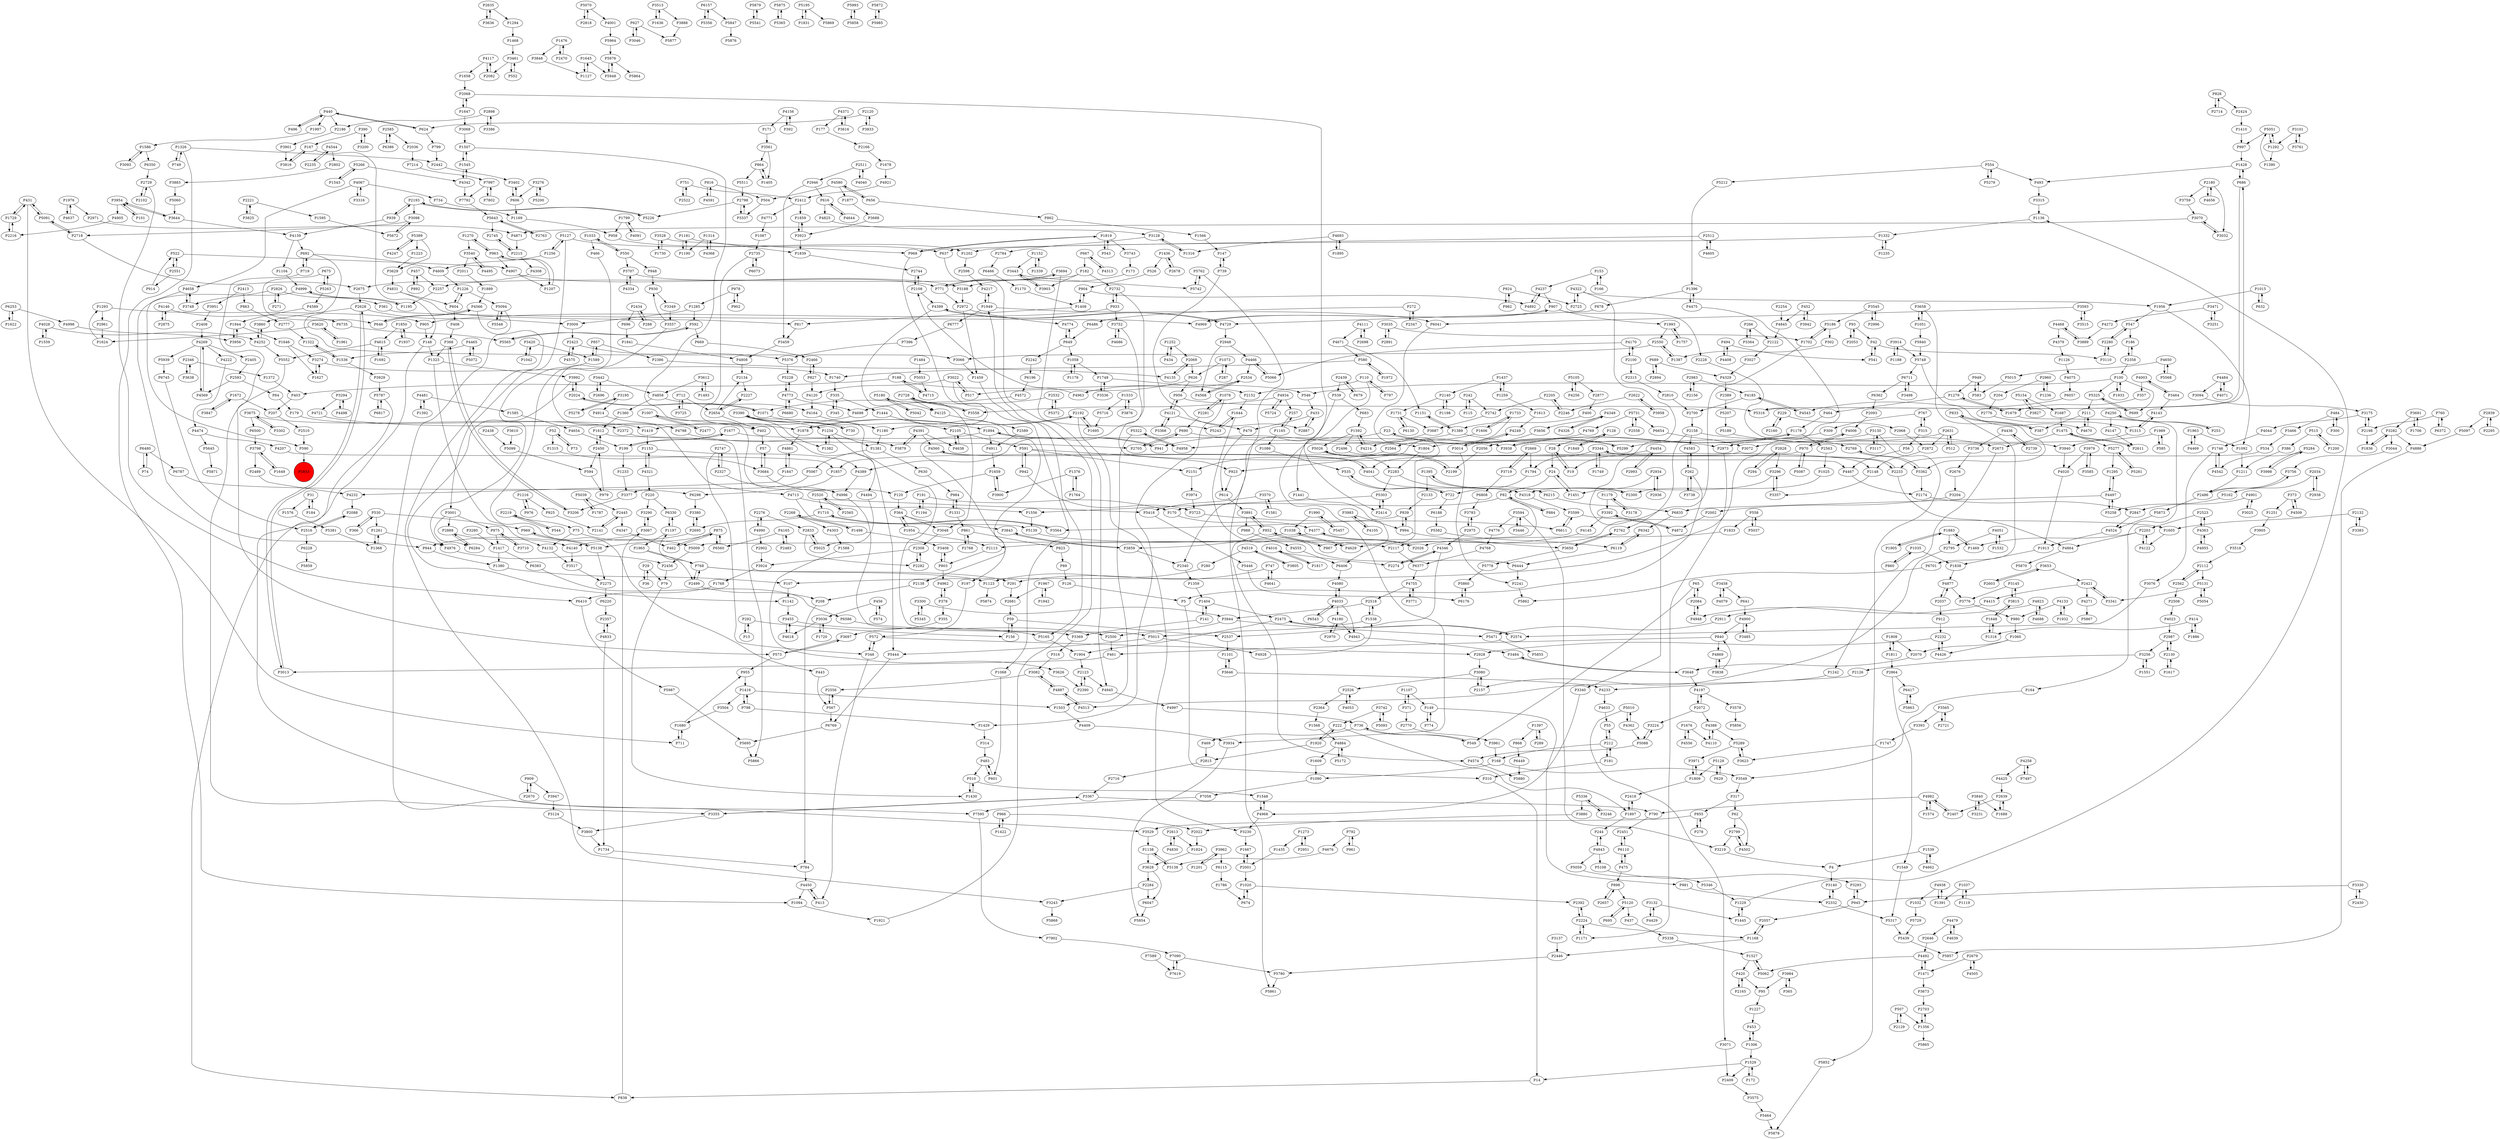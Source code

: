 digraph {
	P1428 -> P493
	P1498 -> P3408
	P2442 -> P3402
	P968 -> P1180
	P4389 -> P4996
	P2072 -> P4197
	P2358 -> P100
	P1687 -> P1475
	P4962 -> P378
	P3761 -> P3101
	P1007 -> P2477
	P4067 -> P734
	P4143 -> P1313
	P3992 -> P2024
	P2961 -> P1624
	P2180 -> P4656
	P504 -> P3337
	P89 -> P126
	P4466 -> P5066
	P5568 -> P4650
	P1223 -> P3629
	P6769 -> P5695
	P5964 -> P5976
	P1007 -> P402
	P839 -> P994
	P1376 -> P1764
	P2523 -> P2203
	P4033 -> P4180
	P4197 -> P2072
	P2002 -> P4872
	P3082 -> P4887
	P1252 -> P434
	P14 -> P838
	P768 -> P1197
	P646 -> P4566
	P4020 -> P1913
	P1436 -> P526
	P4877 -> P2037
	P6701 -> P5862
	P2001 -> P1667
	P3974 -> P3723
	P2728 -> P4125
	P3648 -> P4197
	P5464 -> P5878
	P4140 -> P3517
	P2130 -> P2987
	P2219 -> P544
	P4544 -> P2802
	P4321 -> P220
	P4222 -> P4474
	P2108 -> P4399
	P675 -> P646
	P3302 -> P3675
	P1322 -> P1536
	P2057 -> P1168
	P534 -> P2233
	P1894 -> P197
	P2295 -> P2939
	P6115 -> P1786
	P335 -> P1444
	P2232 -> P2928
	P4249 -> P3014
	P1993 -> P1757
	P2669 -> P1794
	P3464 -> P4003
	P1731 -> P6130
	P2157 -> P3080
	P2280 -> P3110
	P420 -> P2165
	P2993 -> P4454
	P5087 -> P970
	P1404 -> P141
	P4831 -> P604
	P4117 -> P1658
	P1897 -> P2418
	P2072 -> P3224
	P6298 -> P3380
	P3529 -> P1138
	P1877 -> P3688
	P1645 -> P5948
	P2864 -> P6417
	P827 -> P2466
	P207 -> P2510
	P2939 -> P5097
	P2423 -> P5376
	P2888 -> P6284
	P3504 -> P1680
	P1416 -> P3504
	P1605 -> P4122
	P5094 -> P3529
	P4755 -> P3771
	P1397 -> P289
	P3594 -> P3446
	P1878 -> P2192
	P3274 -> P1627
	P4349 -> P4326
	P1586 -> P6350
	P2744 -> P2108
	P686 -> P5316
	P1710 -> P2695
	P6350 -> P2729
	P1153 -> P4389
	P5131 -> P5054
	P4650 -> P5568
	P156 -> P59
	P912 -> P2232
	P979 -> P2450
	P1273 -> P1435
	P4997 -> P736
	P2631 -> P2973
	P6215 -> P6835
	P4637 -> P1976
	P4237 -> P907
	P4347 -> P462
	P3942 -> P452
	P554 -> P5279
	P1622 -> P6253
	P1734 -> P784
	P1256 -> P4609
	P5716 -> P1695
	P526 -> P904
	P1360 -> P1612
	P220 -> P3290
	P4798 -> P3879
	P1997 -> P1586
	P3014 -> P4249
	P390 -> P167
	P2934 -> P1451
	P1729 -> P431
	P149 -> P774
	P592 -> P669
	P100 -> P1933
	P188 -> P403
	P1058 -> P1748
	P2565 -> P2520
	P2946 -> P3459
	P2268 -> P1498
	P2340 -> P1359
	P2280 -> P547
	P2598 -> P4217
	P3442 -> P4858
	P2450 -> P594
	P4474 -> P4207
	P1259 -> P1437
	P4943 -> P3484
	P272 -> P6486
	P4524 -> P1913
	P3742 -> P5093
	P949 -> P583
	P4147 -> P2611
	P949 -> P1279
	P2739 -> P4436
	P1397 -> P868
	P5778 -> P5860
	P2445 -> P2141
	P1316 -> P3128
	P630 -> P984
	P3455 -> P5165
	P4363 -> P2523
	P2001 -> P1020
	P5072 -> P4465
	P3688 -> P3923
	P4492 -> P1471
	P3390 -> P5013
	P722 -> P6188
	P3251 -> P3471
	P574 -> P456
	P3101 -> P3761
	P1659 -> P3900
	P767 -> P309
	P3938 -> P1178
	P4773 -> P5228
	P573 -> P3697
	P541 -> P42
	P387 -> P833
	P3022 -> P1068
	P2551 -> P522
	P4170 -> P2100
	P1234 -> P1382
	P302 -> P1387
	P930 -> P3349
	P15 -> P292
	P3984 -> P365
	P3124 -> P3800
	P371 -> P2770
	P2123 -> P2390
	P469 -> P2815
	P5189 -> P2673
	P1417 -> P1380
	P5066 -> P4466
	P3393 -> P1747
	P966 -> P2022
	P431 -> P5091
	P6611 -> P3599
	P6176 -> P5860
	P1382 -> P1234
	P6220 -> P2357
	P5059 -> P5346
	P4823 -> P2911
	P924 -> P982
	P5552 -> P3355
	P1356 -> P5865
	P768 -> P291
	P484 -> P300
	P1476 -> P2470
	P1405 -> P864
	P522 -> P4907
	P771 -> P2972
	P1292 -> P1390
	P580 -> P1972
	P4887 -> P3082
	P2424 -> P1410
	P627 -> P5877
	P288 -> P2434
	P2282 -> P2308
	P712 -> P3725
	P390 -> P3200
	P1576 -> P5381
	P7214 -> P7997
	P6073 -> P2735
	P291 -> P2681
	P4388 -> P4110
	P3001 -> P6284
	P1168 -> P2057
	P1617 -> P2130
	P4771 -> P1087
	P4755 -> P2518
	P1094 -> P1921
	P2511 -> P2946
	P2113 -> P803
	P1390 -> P5051
	P669 -> P2466
	P3044 -> P3756
	P6835 -> P6342
	P5105 -> P4256
	P3001 -> P2888
	P5015 -> P583
	P2611 -> P1475
	P3650 -> P5778
	P1178 -> P2563
	P4185 -> P2700
	P82 -> P170
	P624 -> P440
	P924 -> P2723
	P2747 -> P348
	P958 -> P1202
	P4572 -> P4698
	P5154 -> P3827
	P2105 -> P591
	P2888 -> P4140
	P366 -> P530
	P1533 -> P5716
	P4475 -> P1396
	P153 -> P166
	P2451 -> P6110
	P4346 -> P2537
	P3710 -> P975
	P1261 -> P1368
	P4945 -> P4997
	P1824 -> P3628
	P2777 -> P1322
	P1895 -> P4693
	P909 -> P2670
	P2654 -> P2227
	P3035 -> P2891
	P5389 -> P4247
	P1138 -> P3628
	P3098 -> P2718
	P695 -> P5120
	P4892 -> P4237
	P335 -> P345
	P7997 -> P7792
	P1234 -> P1381
	P1073 -> P287
	P3833 -> P2120
	P3594 -> P4776
	P3471 -> P4272
	P616 -> P4825
	P79 -> P1430
	P5731 -> P2558
	P2215 -> P4308
	P5 -> P310
	P840 -> P4869
	P1847 -> P4881
	P4774 -> P649
	P3771 -> P4755
	P1589 -> P4976
	P3840 -> P3231
	P2034 -> P2938
	P2718 -> P2675
	P4871 -> P2215
	P2216 -> P1729
	P197 -> P572
	P1990 -> P1038
	P3256 -> P1551
	P573 -> P955
	P414 -> P1886
	P2972 -> P1459
	P1015 -> P1956
	P4146 -> P2875
	P1649 -> P3798
	P3694 -> P771
	P7997 -> P7802
	P868 -> P6449
	P4982 -> P2407
	P690 -> P1804
	P1252 -> P2069
	P3859 -> P2340
	P507 -> P1356
	P4580 -> P1877
	P4391 -> P3879
	P1015 -> P632
	P2523 -> P4363
	P1949 -> P6777
	P2439 -> P679
	P1170 -> P1408
	P1035 -> P860
	P3653 -> P2421
	P3137 -> P2446
	P364 -> P1954
	P3783 -> P2975
	P2284 -> P3243
	P4877 -> P3776
	P3725 -> P712
	P892 -> P457
	P1595 -> P5672
	P2558 -> P5731
	P1677 -> P199
	P3752 -> P4467
	P2308 -> P2282
	P2763 -> P5643
	P1176 -> P1058
	P28 -> P19
	P402 -> P57
	P3420 -> P1589
	P1545 -> P4342
	P5172 -> P4884
	P1226 -> P604
	P314 -> P483
	P683 -> P1592
	P1408 -> P904
	P1368 -> P1261
	P1416 -> P798
	P4091 -> P1799
	P5299 -> P23
	P6480 -> P74
	P790 -> P2451
	P1313 -> P4143
	P3485 -> P4900
	P768 -> P2499
	P1883 -> P1905
	P2698 -> P4111
	P3071 -> P2409
	P494 -> P4408
	P7396 -> P5376
	P1536 -> P1322
	P1123 -> P5874
	P4823 -> P4688
	P3743 -> P173
	P2205 -> P2742
	P5289 -> P3971
	P3838 -> P4869
	P4326 -> P4349
	P5200 -> P3276
	P5582 -> P6119
	P970 -> P4006
	P546 -> P433
	P2174 -> P2847
	P878 -> P4729
	P211 -> P387
	P4170 -> P5066
	P692 -> P719
	P686 -> P1428
	P1624 -> P1293
	P948 -> P930
	P1285 -> P3009
	P4003 -> P357
	P6711 -> P3498
	P167 -> P3816
	P1313 -> P3940
	P3827 -> P5154
	P1538 -> P5013
	P1169 -> P958
	P4322 -> P1956
	P220 -> P6330
	P5565 -> P592
	P1878 -> P4881
	P57 -> P3684
	P1408 -> P817
	P5165 -> P1904
	P591 -> P942
	P4468 -> P3889
	P2550 -> P3066
	P2716 -> P3367
	P3330 -> P945
	P1503 -> P4409
	P1592 -> P5026
	P110 -> P797
	P6157 -> P5356
	P24 -> P1451
	P1799 -> P4091
	P2818 -> P5070
	P5093 -> P3742
	P3561 -> P864
	P2414 -> P5303
	P4721 -> P1878
	P4023 -> P2987
	P5180 -> P4125
	P3368 -> P4121
	P1976 -> P4637
	P1648 -> P3815
	P4051 -> P2795
	P2520 -> P1710
	P1356 -> P2703
	P2158 -> P2762
	P4121 -> P3368
	P4121 -> P956
	P3900 -> P1659
	P5729 -> P5439
	P6480 -> P6787
	P2439 -> P539
	P988 -> P4555
	P1331 -> P984
	P73 -> P52
	P5091 -> P431
	P3392 -> P4145
	P3128 -> P2784
	P4006 -> P970
	P408 -> P368
	P2407 -> P4982
	P550 -> P3707
	P2276 -> P2833
	P5322 -> P1503
	P272 -> P2347
	P3623 -> P5289
	P852 -> P867
	P3280 -> P1417
	P365 -> P3984
	P1273 -> P2951
	P364 -> P3048
	P1672 -> P207
	P1606 -> P1733
	P4075 -> P6057
	P3009 -> P2423
	P2102 -> P2729
	P4466 -> P2534
	P3296 -> P3357
	P2037 -> P4877
	P182 -> P2732
	P2180 -> P3759
	P3446 -> P3594
	P1417 -> P6383
	P1035 -> P1838
	P558 -> P1833
	P4901 -> P3025
	P6449 -> P5880
	P42 -> P541
	P6377 -> P4755
	P1037 -> P1391
	P4346 -> P2274
	P1306 -> P453
	P2126 -> P4233
	P5336 -> P3246
	P4497 -> P5258
	P3565 -> P3393
	P2140 -> P1731
	P898 -> P2657
	P624 -> P799
	P3646 -> P1101
	P2284 -> P6047
	P1507 -> P1545
	P6560 -> P875
	P4670 -> P211
	P2675 -> P2628
	P3859 -> P3843
	P2165 -> P420
	P2315 -> P2810
	P262 -> P3738
	P855 -> P278
	P1730 -> P3528
	P4469 -> P1963
	P1396 -> P878
	P2872 -> P2148
	P4252 -> P5552
	P6057 -> P4543
	P2357 -> P4833
	P861 -> P823
	P2203 -> P4864
	P6417 -> P5863
	P4969 -> P907
	P4467 -> P2174
	P6196 -> P4572
	P4409 -> P3934
	P433 -> P479
	P2971 -> P4871
	P2728 -> P3558
	P1256 -> P5127
	P3905 -> P3518
	P816 -> P4591
	P368 -> P1323
	P5303 -> P1556
	P2585 -> P6386
	P2802 -> P3883
	P2696 -> P3442
	P6253 -> P1622
	P6680 -> P4773
	P1242 -> P4513
	P2300 -> P1395
	P5860 -> P6176
	P1702 -> P5186
	P355 -> P3697
	P1731 -> P3687
	P3130 -> P1804
	P1819 -> P3743
	P7902 -> P7090
	P590 -> P5853
	P2327 -> P2747
	P939 -> P2193
	P242 -> P2742
	P2703 -> P1356
	P3341 -> P2421
	P3117 -> P3130
	P5042 -> P5180
	P4776 -> P4768
	P1747 -> P3623
	P616 -> P4644
	P3067 -> P944
	P3282 -> P1836
	P2409 -> P3575
	P2603 -> P3653
	P4105 -> P3983
	P5070 -> P4001
	P2192 -> P3230
	P2654 -> P2134
	P5852 -> P5878
	P3954 -> P101
	P2973 -> P1171
	P5284 -> P4542
	P6372 -> P760
	P5879 -> P5541
	P4825 -> P3128
	P4391 -> P4638
	P4999 -> P1195
	P4313 -> P667
	P3658 -> P3362
	P942 -> P591
	P1954 -> P364
	P2134 -> P2227
	P2011 -> P1889
	P2613 -> P1824
	P1259 -> P1613
	P2799 -> P4502
	P530 -> P366
	P2512 -> P4605
	P4481 -> P1392
	P292 -> P15
	P547 -> P186
	P3461 -> P552
	P1092 -> P1211
	P6777 -> P7396
	P4968 -> P3230
	P1746 -> P4542
	P3646 -> P4233
	P799 -> P2442
	P1179 -> P3392
	P751 -> P2522
	P184 -> P31
	P300 -> P484
	P2894 -> P689
	P128 -> P28
	P656 -> P862
	P3367 -> P790
	P1389 -> P1151
	P1086 -> P535
	P3616 -> P4371
	P4041 -> P4560
	P1692 -> P4615
	P1678 -> P4921
	P626 -> P517
	P2705 -> P690
	P1894 -> P941
	P4833 -> P1734
	P1961 -> P3620
	P739 -> P147
	P42 -> P3110
	P1235 -> P1332
	P1071 -> P2024
	P4583 -> P262
	P5875 -> P5365
	P440 -> P496
	P4125 -> P2589
	P1437 -> P2140
	P3888 -> P5877
	P1471 -> P3673
	P5695 -> P5866
	P554 -> P493
	P2423 -> P4575
	P5195 -> P1831
	P3951 -> P2408
	P719 -> P573
	P4556 -> P1676
	P4120 -> P4164
	P5258 -> P4497
	P3545 -> P2996
	P1658 -> P2068
	P1606 -> P2564
	P1295 -> P4497
	P65 -> P549
	P3691 -> P1706
	P4773 -> P6680
	P4033 -> P4943
	P1956 -> P1092
	P862 -> P1566
	P378 -> P4962
	P2729 -> P2102
	P461 -> P3013
	P364 -> P3843
	P1416 -> P1503
	P3947 -> P3124
	P5748 -> P6711
	P861 -> P2768
	P5356 -> P6157
	P74 -> P6480
	P3094 -> P3175
	P923 -> P614
	P3924 -> P1768
	P2563 -> P1025
	P1956 -> P547
	P4633 -> P55
	P5207 -> P5189
	P4484 -> P4071
	P3944 -> P5471
	P2628 -> P3860
	P1680 -> P711
	P2635 -> P3636
	P2224 -> P2392
	P4544 -> P2235
	P191 -> P1194
	P75 -> P5009
	P5051 -> P997
	P1548 -> P4968
	P3540 -> P2011
	P2631 -> P512
	P52 -> P73
	P3110 -> P2280
	P3684 -> P120
	P1786 -> P674
	P2798 -> P3337
	P6444 -> P2241
	P1920 -> P2815
	P3961 -> P168
	P1468 -> P3461
	P1261 -> P4976
	P413 -> P4450
	P2975 -> P3783
	P5762 -> P5742
	P1179 -> P3178
	P5511 -> P2798
	P4938 -> P1032
	P1559 -> P4028
	P4342 -> P7792
	P2516 -> P6228
	P3979 -> P3585
	P5993 -> P5858
	P736 -> P549
	P3175 -> P4044
	P2486 -> P5873
	P31 -> P184
	P443 -> P567
	P452 -> P3942
	P734 -> P1169
	P4713 -> P1556
	P1498 -> P2268
	P4568 -> P2534
	P2826 -> P3748
	P5317 -> P5439
	P244 -> P4843
	P2158 -> P4583
	P2593 -> P64
	P4934 -> P3558
	P583 -> P949
	P3891 -> P988
	P1422 -> P966
	P2776 -> P1313
	P3093 -> P1586
	P1060 -> P4426
	P1435 -> P2001
	P2574 -> P2475
	P4269 -> P4222
	P4639 -> P4479
	P4658 -> P590
	P774 -> P149
	P792 -> P4676
	P5091 -> P2718
	P515 -> P1200
	P5228 -> P4773
	P4269 -> P5939
	P907 -> P4969
	P904 -> P4892
	P1171 -> P2224
	P2898 -> P3386
	P2140 -> P1198
	P2622 -> P3958
	P3224 -> P5088
	P4591 -> P816
	P3274 -> P1740
	P5281 -> P5277
	P2158 -> P2769
	P1430 -> P510
	P1032 -> P5729
	P4033 -> P4080
	P5731 -> P4769
	P1165 -> P1086
	P2193 -> P3098
	P315 -> P56
	P5105 -> P2877
	P171 -> P3561
	P3082 -> P2556
	P3983 -> P994
	P4858 -> P4164
	P186 -> P2358
	P3707 -> P4334
	P1037 -> P1119
	P1107 -> P149
	P1285 -> P592
	P5108 -> P3293
	P2593 -> P4569
	P289 -> P1397
	P5277 -> P5281
	P2072 -> P4388
	P550 -> P948
	P5724 -> P4934
	P4830 -> P2613
	P4609 -> P1226
	P2483 -> P4165
	P2389 -> P5207
	P3847 -> P1672
	P4495 -> P3540
	P1445 -> P1229
	P3880 -> P2022
	P2635 -> P1294
	P2589 -> P4911
	P981 -> P2332
	P4958 -> P5322
	P1539 -> P4
	P1197 -> P1965
	P93 -> P42
	P1236 -> P2960
	P4067 -> P3316
	P3080 -> P2157
	P2489 -> P4232
	P550 -> P1033
	P4955 -> P4363
	P4881 -> P1847
	P147 -> P739
	P1202 -> P2598
	P1679 -> P1279
	P1294 -> P1468
	P3752 -> P4686
	P4040 -> P2511
	P3032 -> P3070
	P4688 -> P4823
	P3367 -> P3355
	P543 -> P1819
	P6654 -> P3072
	P2828 -> P294
	P2714 -> P828
	P164 -> P3549
	P5097 -> P4886
	P857 -> P2386
	P278 -> P855
	P2987 -> P3256
	P4165 -> P6560
	P1180 -> P1381
	P994 -> P839
	P1476 -> P3848
	P4322 -> P3340
	P3694 -> P5243
	P2421 -> P3341
	P3940 -> P4020
	P1894 -> P4911
	P400 -> P1389
	P1020 -> P2392
	P1437 -> P1259
	P3984 -> P95
	P2224 -> P1171
	P2987 -> P2130
	P3914 -> P5748
	P3815 -> P1648
	P2268 -> P4303
	P1292 -> P5051
	P4041 -> P4318
	P2386 -> P4135
	P860 -> P1035
	P1469 -> P1883
	P2470 -> P1476
	P5939 -> P6745
	P2500 -> P461
	P626 -> P956
	P817 -> P3459
	P3653 -> P2603
	P100 -> P5325
	P2372 -> P2705
	P1989 -> P3072
	P2132 -> P1605
	P1326 -> P749
	P4247 -> P5389
	P2105 -> P4638
	P4928 -> P1538
	P933 -> P905
	P1538 -> P2518
	P6253 -> P4998
	P6410 -> P5987
	P3195 -> P4914
	P3066 -> P1459
	P2193 -> P939
	P2224 -> P1168
	P1648 -> P1318
	P3128 -> P1316
	P522 -> P2551
	P1451 -> P24
	P3067 -> P3290
	P6466 -> P1170
	P1126 -> P4075
	P4111 -> P2698
	P2562 -> P2112
	P5195 -> P5869
	P5026 -> P2283
	P3458 -> P4079
	P4864 -> P5870
	P6157 -> P5847
	P3290 -> P3067
	P2960 -> P1236
	P1293 -> P905
	P2198 -> P3175
	P2192 -> P1695
	P4474 -> P5645
	P1441 -> P867
	P315 -> P767
	P153 -> P4237
	P1104 -> P4999
	P978 -> P902
	P1181 -> P1190
	P3377 -> P3206
	P3673 -> P2703
	P294 -> P2828
	P2405 -> P2593
	P4938 -> P1391
	P5872 -> P5985
	P1033 -> P550
	P2228 -> P3940
	P3956 -> P1944
	P4905 -> P2216
	P3025 -> P4901
	P3962 -> P6115
	P2082 -> P4117
	P1152 -> P3443
	P5212 -> P1396
	P2970 -> P4180
	P5051 -> P1292
	P1201 -> P3962
	P4028 -> P4252
	P864 -> P1405
	P4494 -> P5025
	P2877 -> P400
	P760 -> P6372
	P1127 -> P1645
	P945 -> P3293
	P494 -> P541
	P1592 -> P4214
	P3825 -> P2221
	P5120 -> P695
	P6586 -> P2500
	P898 -> P5120
	P4886 -> P5857
	P3570 -> P5418
	P7589 -> P7619
	P3098 -> P5672
	P287 -> P1073
	P3364 -> P266
	P2768 -> P861
	P3518 -> P2112
	P3219 -> P4
	P1585 -> P4654
	P222 -> P1897
	P2679 -> P1471
	P4808 -> P2134
	P1545 -> P1507
	P2308 -> P3924
	P4907 -> P3188
	P3675 -> P2372
	P2100 -> P2315
	P1507 -> P4996
	P2670 -> P909
	P2723 -> P4322
	P4497 -> P6835
	P5389 -> P3629
	P5070 -> P2818
	P4269 -> P2405
	P5099 -> P594
	P614 -> P3891
	P5139 -> P2117
	P4329 -> P2389
	P749 -> P1326
	P6130 -> P1731
	P3628 -> P2284
	P2678 -> P1436
	P2421 -> P4271
	P592 -> P5565
	P970 -> P1857
	P3132 -> P1445
	P5010 -> P4362
	P1151 -> P1389
	P3296 -> P4318
	P262 -> P4583
	P2024 -> P3992
	P4111 -> P4671
	P699 -> P5325
	P2068 -> P1647
	P803 -> P3408
	P4569 -> P4269
	P3549 -> P317
	P1794 -> P722
	P4901 -> P2847
	P120 -> P364
	P6711 -> P6362
	P4884 -> P5172
	P4982 -> P790
	P4067 -> P4658
	P3575 -> P5464
	P2695 -> P4140
	P606 -> P1169
	P3843 -> P3859
	P2960 -> P204
	P2518 -> P3944
	P1944 -> P3956
	P6041 -> P6406
	P212 -> P55
	P4843 -> P5108
	P4479 -> P4639
	P5987 -> P5695
	P4003 -> P3464
	P2520 -> P2565
	P115 -> P242
	P2518 -> P1538
	P3138 -> P1138
	P3315 -> P1136
	P1543 -> P5266
	P166 -> P153
	P1967 -> P2681
	P1181 -> P1839
	P2639 -> P2407
	P3675 -> P6500
	P606 -> P3402
	P507 -> P2129
	P4968 -> P1548
	P4156 -> P171
	P679 -> P2439
	P3390 -> P1382
	P674 -> P1020
	P2795 -> P2157
	P4233 -> P4633
	P2550 -> P1387
	P2276 -> P4990
	P3599 -> P6611
	P310 -> P14
	P747 -> P4641
	P204 -> P2776
	P2186 -> P3901
	P4580 -> P656
	P1972 -> P580
	P1532 -> P4051
	P4146 -> P6735
	P969 -> P5138
	P4887 -> P4513
	P2508 -> P4023
	P852 -> P3891
	P1989 -> P585
	P29 -> P36
	P5672 -> P3098
	P5940 -> P5748
	P4001 -> P5964
	P4914 -> P4798
	P3748 -> P4658
	P75 -> P4132
	P1190 -> P1181
	P1748 -> P2152
	P5873 -> P4524
	P1211 -> P2486
	P4133 -> P1932
	P1921 -> P1949
	P181 -> P310
	P168 -> P3549
	P3188 -> P2972
	P1315 -> P3684
	P530 -> P969
	P5062 -> P1527
	P667 -> P182
	P760 -> P2198
	P6110 -> P475
	P1234 -> P4494
	P2108 -> P2744
	P1165 -> P257
	P3282 -> P3044
	P172 -> P1529
	P4575 -> P2423
	P3048 -> P2308
	P3195 -> P5278
	P4481 -> P1585
	P4408 -> P494
	P1646 -> P3274
	P5762 -> P5861
	P95 -> P1227
	P604 -> P1226
	P357 -> P1679
	P4502 -> P2799
	P3691 -> P3282
	P3620 -> P1624
	P2088 -> P2516
	P3838 -> P840
	P840 -> P461
	P515 -> P386
	P2534 -> P4568
	P1574 -> P4982
	P4053 -> P2526
	P5444 -> P6769
	P1804 -> P2283
	P266 -> P3364
	P1746 -> P3076
	P2534 -> P4963
	P6110 -> P2451
	P2084 -> P65
	P4729 -> P4399
	P1033 -> P466
	P52 -> P1315
	P5154 -> P1687
	P5289 -> P3623
	P2130 -> P1617
	P2522 -> P751
	P2254 -> P4845
	P6330 -> P1197
	P2679 -> P4505
	P3362 -> P2769
	P253 -> P4250
	P4232 -> P2088
	P3883 -> P5060
	P2056 -> P2199
	P1749 -> P3344
	P4519 -> P3805
	P3369 -> P316
	P1581 -> P3570
	P2227 -> P2654
	P440 -> P2186
	P3891 -> P852
	P3383 -> P2132
	P1937 -> P1850
	P3282 -> P4886
	P2446 -> P5780
	P199 -> P1677
	P6745 -> P2516
	P1251 -> P3905
	P3564 -> P1710
	P875 -> P462
	P2221 -> P1595
	P4121 -> P479
	P1551 -> P3256
	P1339 -> P1152
	P567 -> P2556
	P3022 -> P4120
	P1965 -> P768
	P1963 -> P4469
	P5060 -> P3644
	P414 -> P1318
	P1153 -> P4321
	P483 -> P601
	P3517 -> P2275
	P4117 -> P2082
	P2123 -> P4945
	P4845 -> P2122
	P126 -> P5
	P1612 -> P2450
	P2120 -> P624
	P994 -> P3650
	P4256 -> P5105
	P2198 -> P1836
	P1020 -> P674
	P5243 -> P1644
	P914 -> P522
	P547 -> P2280
	P4436 -> P3736
	P179 -> P1419
	P984 -> P1331
	P2022 -> P1824
	P3958 -> P2622
	P4658 -> P3748
	P4214 -> P1592
	P1227 -> P453
	P309 -> P5299
	P1071 -> P1894
	P5847 -> P5876
	P1216 -> P925
	P4650 -> P5015
	P689 -> P2894
	P4693 -> P1895
	P5418 -> P5446
	P2026 -> P4377
	P907 -> P1993
	P580 -> P1740
	P59 -> P2537
	P1475 -> P2673
	P1831 -> P5195
	P7497 -> P4258
	P4016 -> P2274
	P5026 -> P2199
	P784 -> P4450
	P1904 -> P2123
	P496 -> P440
	P2798 -> P5226
	P649 -> P2242
	P3923 -> P1839
	P975 -> P1417
	P909 -> P3947
	P816 -> P504
	P823 -> P89
	P257 -> P1165
	P3013 -> P2628
	P5948 -> P5976
	P4644 -> P616
	P101 -> P3954
	P5278 -> P3195
	P453 -> P1306
	P1396 -> P4475
	P2274 -> P4346
	P2445 -> P4347
	P4934 -> P257
	P857 -> P1589
	P2975 -> P4346
	P3889 -> P4468
	P4768 -> P6377
	P167 -> P148
	P5010 -> P3071
	P3357 -> P3296
	P4139 -> P692
	P1527 -> P5062
	P7595 -> P7902
	P5541 -> P5879
	P4145 -> P4629
	P4638 -> P2105
	P82 -> P884
	P1419 -> P1153
	P1740 -> P335
	P5322 -> P4958
	P2486 -> P3756
	P1811 -> P2864
	P5372 -> P2532
	P3929 -> P5787
	P7090 -> P7619
	P1849 -> P128
	P2364 -> P1568
	P141 -> P3369
	P2408 -> P4269
	P4454 -> P2993
	P3528 -> P1730
	P2122 -> P3027
	P649 -> P1058
	P3515 -> P3593
	P4831 -> P817
	P5316 -> P686
	P110 -> P1441
	P1676 -> P4110
	P4963 -> P2108
	P3355 -> P3367
	P3558 -> P2728
	P4371 -> P177
	P1609 -> P1090
	P798 -> P1416
	P1195 -> P4999
	P1527 -> P420
	P902 -> P978
	P1090 -> P7058
	P2412 -> P1859
	P1680 -> P955
	P2156 -> P2983
	P1932 -> P4133
	P667 -> P4313
	P3805 -> P4519
	P2024 -> P1071
	P1025 -> P2300
	P3256 -> P2126
	P4080 -> P4033
	P6735 -> P5565
	P3719 -> P2669
	P1636 -> P3513
	P3798 -> P2489
	P1178 -> P3938
	P4362 -> P5010
	P5186 -> P302
	P3200 -> P390
	P4362 -> P5088
	P5787 -> P7595
	P1387 -> P2550
	P4399 -> P2138
	P3466 -> P534
	P1644 -> P6444
	P2810 -> P2700
	P1886 -> P414
	P456 -> P574
	P3536 -> P1748
	P3330 -> P2430
	P1566 -> P147
	P6386 -> P2585
	P440 -> P624
	P1293 -> P2961
	P730 -> P3390
	P1136 -> P1332
	P963 -> P4907
	P177 -> P2166
	P5976 -> P5948
	P475 -> P898
	P692 -> P4609
	P5389 -> P1223
	P1078 -> P1429
	P956 -> P5316
	P4133 -> P980
	P4342 -> P1545
	P4318 -> P3599
	P2233 -> P3344
	P3513 -> P3888
	P3684 -> P57
	P6383 -> P6586
	P371 -> P1107
	P4990 -> P2276
	P1436 -> P2678
	P4872 -> P3392
	P4207 -> P1857
	P2215 -> P2745
	P348 -> P572
	P2826 -> P361
	P3076 -> P2574
	P1207 -> P963
	P475 -> P6110
	P2631 -> P2872
	P3979 -> P4020
	P939 -> P4139
	P3815 -> P3145
	P3498 -> P6711
	P1954 -> P2113
	P3944 -> P2500
	P457 -> P892
	P4165 -> P2483
	P2646 -> P4492
	P751 -> P2412
	P5277 -> P1295
	P1279 -> P1679
	P1395 -> P2133
	P4686 -> P3752
	P182 -> P3903
	P1592 -> P2496
	P1060 -> P2070
	P457 -> P2257
	P1107 -> P371
	P1323 -> P4132
	P2100 -> P4170
	P3344 -> P1794
	P3145 -> P3776
	P1051 -> P5940
	P2833 -> P2282
	P348 -> P413
	P1318 -> P1648
	P1229 -> P1445
	P403 -> P207
	P2669 -> P3719
	P1729 -> P2216
	P2466 -> P827
	P188 -> P546
	P4258 -> P7497
	P3080 -> P2526
	P4454 -> P19
	P1799 -> P958
	P4164 -> P1180
	P3971 -> P1809
	P1710 -> P3564
	P3392 -> P4872
	P3362 -> P2174
	P4 -> P3140
	P1993 -> P2550
	P1038 -> P4629
	P2833 -> P5025
	P2281 -> P1078
	P966 -> P1422
	P5131 -> P3341
	P3798 -> P1649
	P6543 -> P4033
	P29 -> P79
	P3719 -> P6808
	P1556 -> P5139
	P5365 -> P5875
	P1381 -> P630
	P3204 -> P2002
	P3035 -> P1702
	P3230 -> P1667
	P5279 -> P554
	P149 -> P981
	P2203 -> P4122
	P5780 -> P5861
	P188 -> P4715
	P1787 -> P5039
	P191 -> P170
	P3443 -> P3903
	P1372 -> P403
	P4349 -> P3656
	P2148 -> P3357
	P5138 -> P2275
	P1859 -> P3923
	P933 -> P2732
	P3578 -> P5856
	P4900 -> P840
	P1613 -> P4249
	P855 -> P3529
	P4998 -> P3956
	P2887 -> P433
	P1326 -> P1094
	P5013 -> P5444
	P2203 -> P1469
	P530 -> P1261
	P6817 -> P5787
	P3243 -> P5868
	P1429 -> P314
	P373 -> P1251
	P2676 -> P3204
	P3557 -> P4713
	P554 -> P5212
	P2392 -> P2224
	P6406 -> P4080
	P535 -> P722
	P2742 -> P3687
	P4589 -> P1944
	P5053 -> P4715
	P945 -> P2057
	P1942 -> P1967
	P4921 -> P2412
	P1695 -> P2192
	P4016 -> P1817
	P4629 -> P1038
	P1809 -> P2418
	P2951 -> P1273
	P3294 -> P4721
	P199 -> P1233
	P5338 -> P1527
	P2496 -> P2148
	P2151 -> P3974
	P2537 -> P1101
	P944 -> P1380
	P59 -> P156
	P317 -> P855
	P978 -> P1285
	P4250 -> P4147
	P1197 -> P6330
	P3675 -> P3302
	P4615 -> P1692
	P4071 -> P4484
	P1475 -> P2611
	P2902 -> P3924
	P2221 -> P3825
	P3459 -> P4808
	P2084 -> P4948
	P3658 -> P1051
	P656 -> P4580
	P3471 -> P3251
	P2117 -> P6377
	P3300 -> P5345
	P2948 -> P4466
	P2180 -> P3032
	P544 -> P2219
	P3742 -> P222
	P4907 -> P1207
	P5263 -> P4589
	P1194 -> P191
	P493 -> P3315
	P6228 -> P5859
	P2132 -> P3383
	P6342 -> P6119
	P1949 -> P6041
	P3561 -> P1405
	P5088 -> P4574
	P3072 -> P4041
	P3612 -> P1493
	P1889 -> P4566
	P1216 -> P976
	P464 -> P1178
	P2138 -> P208
	P2983 -> P2156
	P19 -> P28
	P4948 -> P2084
	P2972 -> P4774
	P2499 -> P208
	P433 -> P2887
	P4513 -> P4887
	P6808 -> P3783
	P170 -> P4377
	P7802 -> P7997
	P3402 -> P606
	P3901 -> P3816
	P1808 -> P2070
	P1380 -> P107
	P1976 -> P2971
	P3276 -> P606
	P690 -> P2705
	P747 -> P291
	P5742 -> P5762
	P1679 -> P164
	P1811 -> P1808
	P1314 -> P4368
	P567 -> P6769
	P3036 -> P1720
	P833 -> P387
	P1323 -> P3992
	P1270 -> P963
	P4671 -> P1151
	P373 -> P4509
	P1391 -> P4938
	P4662 -> P1539
	P2430 -> P3330
	P5263 -> P675
	P2112 -> P2562
	P1392 -> P4481
	P4505 -> P2679
	P3246 -> P5336
	P2526 -> P2364
	P3380 -> P2695
	P4560 -> P4041
	P1819 -> P543
	P1588 -> P3626
	P173 -> P3188
	P5985 -> P5872
	P2564 -> P2151
	P3650 -> P2762
	P3876 -> P1533
	P3344 -> P2233
	P3140 -> P2332
	P3629 -> P4831
	P483 -> P510
	P4843 -> P5059
	P4180 -> P2970
	P968 -> P1819
	P2732 -> P4389
	P2934 -> P2936
	P7792 -> P5643
	P1138 -> P3138
	P479 -> P614
	P4250 -> P253
	P3355 -> P3800
	P3484 -> P3648
	P803 -> P4962
	P345 -> P335
	P1539 -> P4662
	P2347 -> P272
	P2275 -> P6220
	P2129 -> P507
	P2242 -> P6196
	P3626 -> P2390
	P4450 -> P1094
	P5976 -> P5864
	P1990 -> P5457
	P1702 -> P2117
	P4363 -> P4955
	P3349 -> P3557
	P980 -> P1060
	P5643 -> P2763
	P3455 -> P4618
	P976 -> P1216
	P4051 -> P1532
	P3344 -> P1749
	P2654 -> P402
	P2770 -> P3961
	P3759 -> P3070
	P4566 -> P646
	P637 -> P4945
	P4618 -> P3455
	P316 -> P3082
	P517 -> P3022
	P572 -> P2928
	P1389 -> P941
	P2585 -> P2036
	P1038 -> P3859
	P2160 -> P229
	P1389 -> P2973
	P3656 -> P2056
	P2257 -> P1195
	P4656 -> P2180
	P1078 -> P2281
	P875 -> P5138
	P1529 -> P14
	P2875 -> P4146
	P55 -> P212
	P222 -> P1920
	P3316 -> P4067
	P3840 -> P1688
	P93 -> P2053
	P378 -> P355
	P3068 -> P1507
	P5471 -> P5855
	P632 -> P1015
	P549 -> P736
	P2732 -> P933
	P456 -> P3036
	P3934 -> P5854
	P1841 -> P4808
	P3860 -> P4252
	P4615 -> P5552
	P591 -> P923
	P2036 -> P7214
	P4436 -> P2739
	P5863 -> P6417
	P3294 -> P4498
	P5325 -> P699
	P1850 -> P4615
	P2037 -> P912
	P2346 -> P3638
	P982 -> P924
	P5127 -> P637
	P4654 -> P199
	P31 -> P1576
	P864 -> P5511
	P4033 -> P6543
	P852 -> P4574
	P3594 -> P3219
	P907 -> P2228
	P181 -> P212
	P5446 -> P6176
	P3442 -> P2696
	P4426 -> P2232
	P828 -> P2424
	P6119 -> P6444
	P2828 -> P3296
	P5009 -> P2456
	P242 -> P115
	P4399 -> P4729
	P2141 -> P2445
	P2747 -> P2327
	P5548 -> P5094
	P3628 -> P6047
	P4492 -> P5062
	P4773 -> P4698
	P2700 -> P2158
	P4999 -> P944
	P5128 -> P1809
	P833 -> P6701
	P905 -> P148
	P4377 -> P2113
	P5376 -> P5228
	P3206 -> P368
	P2477 -> P1007
	P970 -> P5087
	P1647 -> P3068
	P6047 -> P5854
	P601 -> P483
	P1119 -> P1037
	P5039 -> P1787
	P2729 -> P6410
	P768 -> P1123
	P5643 -> P2745
	P1967 -> P1942
	P558 -> P5037
	P4990 -> P2902
	P4237 -> P4892
	P2928 -> P3080
	P1475 -> P5277
	P1200 -> P515
	P2695 -> P3380
	P1410 -> P997
	P2070 -> P3648
	P2762 -> P3650
	P4371 -> P3616
	P2219 -> P75
	P2510 -> P590
	P3776 -> P980
	P712 -> P2654
	P229 -> P2968
	P3276 -> P5200
	P689 -> P4329
	P2681 -> P59
	P3620 -> P1961
	P827 -> P4120
	P696 -> P1841
	P5748 -> P4670
	P5266 -> P1543
	P2532 -> P5372
	P3914 -> P1188
	P4217 -> P1949
	P1493 -> P3612
	P5120 -> P437
	P431 -> P1729
	P1897 -> P244
	P2499 -> P768
	P5858 -> P5993
	P4566 -> P3243
	P128 -> P1849
	P262 -> P5
	P1706 -> P3691
	P1188 -> P3914
	P875 -> P6560
	P6362 -> P2093
	P3723 -> P6611
	P2456 -> P79
	P3644 -> P3954
	P3738 -> P262
	P1808 -> P1811
	P5162 -> P5258
	P2390 -> P2123
	P6284 -> P2888
	P2511 -> P4040
	P62 -> P2799
	P3923 -> P1859
	P867 -> P852
	P863 -> P2777
	P955 -> P1416
	P736 -> P469
	P168 -> P1090
	P2864 -> P1549
	P5180 -> P5042
	P961 -> P792
	P4269 -> P4569
	P4475 -> P107
	P975 -> P3710
	P2968 -> P2872
	P1883 -> P1469
	P3130 -> P3117
	P1042 -> P3420
	P3557 -> P930
	P4465 -> P1536
	P1757 -> P1993
	P437 -> P5338
	P1644 -> P5243
	P5039 -> P2445
	P1404 -> P2475
	P1764 -> P1376
	P4641 -> P747
	P4698 -> P1419
	P2556 -> P567
	P2826 -> P271
	P3337 -> P2798
	P2799 -> P3219
	P1331 -> P861
	P4833 -> P2357
	P3458 -> P641
	P1332 -> P1235
	P5266 -> P4342
	P148 -> P838
	P4079 -> P3458
	P36 -> P29
	P3593 -> P6041
	P5025 -> P2833
	P792 -> P961
	P1836 -> P3282
	P3998 -> P5284
	P1905 -> P1883
	P1963 -> P1092
	P1568 -> P4884
	P767 -> P315
	P2628 -> P3013
	P1051 -> P3658
	P1944 -> P1646
	P884 -> P82
	P2948 -> P4568
	P4497 -> P1295
	P1381 -> P5067
	P3464 -> P4143
	P3175 -> P2198
	P4498 -> P3294
	P3962 -> P1201
	P1933 -> P100
	P3800 -> P1734
	P1733 -> P923
	P2205 -> P2246
	P5067 -> P3377
	P484 -> P3466
	P3420 -> P1042
	P4715 -> P188
	P722 -> P535
	P2412 -> P4771
	P3848 -> P1127
	P4843 -> P244
	P3697 -> P573
	P2069 -> P626
	P2946 -> P616
	P4377 -> P2026
	P4858 -> P1360
	P2346 -> P1372
	P649 -> P4774
	P2622 -> P2246
	P4388 -> P5289
	P3593 -> P3515
	P3585 -> P3979
	P4258 -> P4425
	P1332 -> P1202
	P1326 -> P2442
	P2898 -> P2186
	P4574 -> P5880
	P5284 -> P3998
	P2192 -> P1878
	P7090 -> P5780
	P271 -> P2826
	P1688 -> P2639
	P4110 -> P4388
	P3014 -> P2241
	P2120 -> P3833
	P1817 -> P4016
	P1428 -> P686
	P5037 -> P558
	P3036 -> P4618
	P7058 -> P7595
	P4185 -> P4543
	P4605 -> P2512
	P1847 -> P4232
	P1733 -> P1606
	P2413 -> P3951
	P1659 -> P120
	P3293 -> P945
	P6188 -> P5582
	P229 -> P2160
	P1965 -> P2499
	P4139 -> P1104
	P2936 -> P2934
	P4391 -> P4560
	P1087 -> P2735
	P4271 -> P5867
	P3638 -> P2346
	P798 -> P1429
	P4303 -> P1588
	P2358 -> P186
	P452 -> P4845
	P4028 -> P1559
	P797 -> P110
	P62 -> P4502
	P3992 -> P1142
	P2332 -> P3140
	P1589 -> P857
	P3599 -> P1605
	P3612 -> P4858
	P771 -> P3694
	P1833 -> P2026
	P392 -> P4156
	P2246 -> P2205
	P4135 -> P2069
	P1529 -> P172
	P1484 -> P5053
	P5325 -> P211
	P1459 -> P5165
	P1536 -> P3929
	P462 -> P875
	P839 -> P3564
	P6486 -> P649
	P1819 -> P968
	P1920 -> P222
	P2562 -> P2508
	P3903 -> P3443
	P4869 -> P3838
	P3132 -> P4429
	P23 -> P5299
	P1226 -> P5094
	P3386 -> P2898
	P2520 -> P5418
	P2438 -> P5099
	P100 -> P699
	P2532 -> P1071
	P552 -> P3461
	P512 -> P2631
	P3816 -> P167
	P997 -> P1428
	P5127 -> P3001
	P107 -> P1142
	P2283 -> P5303
	P420 -> P95
	P572 -> P348
	P3954 -> P3644
	P1142 -> P3455
	P1857 -> P6298
	P1270 -> P3540
	P3513 -> P1636
	P82 -> P5009
	P208 -> P784
	P4543 -> P4185
	P3001 -> P975
	P3736 -> P2676
	P2526 -> P4053
	P3408 -> P803
	P3390 -> P730
	P1058 -> P1176
	P2450 -> P1612
	P1314 -> P1190
	P2283 -> P6215
	P3340 -> P4968
	P4934 -> P5724
	P3879 -> P4391
	P838 -> P3067
	P292 -> P156
	P1748 -> P3536
	P963 -> P1207
	P4429 -> P3132
	P4180 -> P4943
	P4132 -> P3517
	P2911 -> P5471
	P56 -> P4467
	P1627 -> P3274
	P2199 -> P5026
	P2152 -> P1644
	P4479 -> P2646
	P5346 -> P1229
	P510 -> P1548
	P2241 -> P5862
	P100 -> P546
	P4334 -> P3707
	P1838 -> P4877
	P386 -> P1211
	P4976 -> P2456
	P3545 -> P5186
	P65 -> P2084
	P2434 -> P696
	P3443 -> P5742
	P2939 -> P2295
	P2053 -> P93
	P4509 -> P373
	P4542 -> P1746
	P4415 -> P4948
	P434 -> P1252
	P5013 -> P4928
	P1768 -> P6410
	P3145 -> P3815
	P5127 -> P1256
	P1068 -> P601
	P2516 -> P2088
	P3687 -> P4214
	P110 -> P2152
	P28 -> P24
	P148 -> P1323
	P1101 -> P3646
	P4911 -> P1659
	P3101 -> P1292
	P280 -> P1123
	P1672 -> P3847
	P4982 -> P1574
	P3565 -> P2721
	P5226 -> P2193
	P2718 -> P5091
	P3648 -> P3484
	P2996 -> P3545
	P2938 -> P2034
	P24 -> P82
	P1850 -> P1937
	P2983 -> P4185
	P440 -> P1997
	P2475 -> P2574
	P2413 -> P863
	P3570 -> P1581
	P629 -> P5128
	P4468 -> P4379
	P4122 -> P2203
	P5645 -> P5871
	P2735 -> P5444
	P3954 -> P4905
	P1667 -> P2001
	P1949 -> P4217
	P1677 -> P3938
	P5381 -> P1368
	P4484 -> P3094
	P3528 -> P968
	P2639 -> P1688
	P3178 -> P1179
	P4729 -> P2948
	P361 -> P4969
	P1198 -> P2140
	P2166 -> P1678
	P2034 -> P5162
	P5336 -> P3880
	P4580 -> P504
	P4693 -> P1316
	P1306 -> P1529
	P5303 -> P2414
	P5186 -> P1702
	P2769 -> P3362
	P4450 -> P413
	P5457 -> P1990
	P2551 -> P914
	P7619 -> P7090
	P1152 -> P1339
	P3707 -> P771
	P1395 -> P2300
	P6119 -> P6342
	P3610 -> P5099
	P4465 -> P5072
	P4322 -> P2723
	P3983 -> P4105
	P5787 -> P6817
	P4272 -> P3889
	P4156 -> P392
	P1646 -> P1627
	P5439 -> P5857
	P510 -> P1430
	P1229 -> P1136
	P23 -> P3934
	P942 -> P3723
	P4379 -> P1126
	P4252 -> P3860
	P2847 -> P4524
	P1359 -> P1404
	P1279 -> P464
	P3756 -> P2486
	P692 -> P3066
	P4368 -> P1314
	P1533 -> P3876
	P4900 -> P3485
	P2891 -> P3035
	P1883 -> P2795
	P3022 -> P517
	P212 -> P181
	P3636 -> P2635
	P2068 -> P2414
	P2421 -> P4415
	P3130 -> P5852
	P2332 -> P5317
	P3644 -> P4139
	P2232 -> P4426
	P539 -> P683
	P1809 -> P3971
	P4996 -> P3369
	P431 -> P711
	P1233 -> P3377
	P675 -> P5263
	P266 -> P2122
	P4519 -> P280
	P627 -> P3046
	P963 -> P1270
	P317 -> P62
	P2721 -> P3565
	P2657 -> P898
	P2475 -> P1904
	P3461 -> P2082
	P466 -> P443
	P4425 -> P2639
	P5094 -> P5548
	P641 -> P4900
	P2418 -> P1897
	P4555 -> P6406
	P182 -> P2257
	P2193 -> P5226
	P2784 -> P6466
	P739 -> P2887
	P4769 -> P4958
	P4671 -> P580
	P2112 -> P5131
	P3027 -> P4329
	P1168 -> P2446
	P2093 -> P4006
	P1647 -> P2068
	P64 -> P179
	P3070 -> P3032
	P3231 -> P3840
	P6500 -> P3798
	P1720 -> P3036
	P2233 -> P4864
	P2815 -> P2716
	P1839 -> P2744
	P1471 -> P4492
	P3390 -> P1234
	P594 -> P979
	P4321 -> P1153
	P6787 -> P6298
	P4044 -> P1746
	P719 -> P692
	P3540 -> P4495
	P5128 -> P629
	P2434 -> P288
	P2735 -> P6073
	P925 -> P2141
	P828 -> P2714
	P2235 -> P4544
	P4713 -> P5139
	P211 -> P4670
	P2745 -> P2215
	P2512 -> P637
	P4197 -> P3578
	P591 -> P2151
	P5088 -> P3224
	P1549 -> P5317
	P3070 -> P4871
	P212 -> P168
	P1676 -> P4556
	P5138 -> P969
	P933 -> P3752
	P1529 -> P2409
	P4884 -> P1609
	P5054 -> P5131
	P3046 -> P627
	P956 -> P4121
	P1586 -> P3093
	P711 -> P1680
	P2133 -> P839
	P604 -> P408
	P5345 -> P3300
	P1444 -> P2105
	P368 -> P3206
	P2069 -> P4135
	P2673 -> P1242
	P2728 -> P3048
	P2327 -> P4996
	P1612 -> P5866
	P585 -> P1989
	P1376 -> P3900
	P5731 -> P6654
	P2281 -> P690
	P2613 -> P4830
	P941 -> P1894
	P1073 -> P626
	P539 -> P2340
	P1645 -> P1127
	P2628 -> P3009
	P4308 -> P2675
	P3300 -> P3944
	P1913 -> P1838
	P4676 -> P3138
	P904 -> P1408
	P141 -> P1404
	P5853 [shape=circle]
	P5853 [style=filled]
	P5853 [fillcolor=red]
}